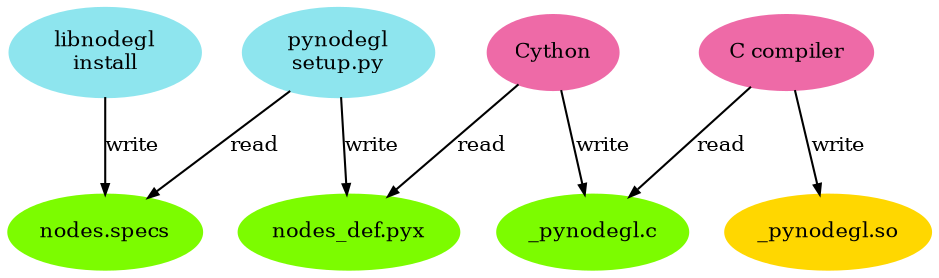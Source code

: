 digraph {
    node[style=filled,fontsize=10]
    edge[fontsize=10,arrowsize=0.5]

    node[color=cadetblue2]
    libnodegl_install [label="libnodegl\ninstall"]
    pynodegl_setup [label="pynodegl\nsetup.py"]

    node[color=hotpink2]
    cython [label="Cython"]
    cc [label="C compiler"]

    node[color=lawngreen]
    specs [label="nodes.specs"]
    c [label="_pynodegl.c"]
    pyx [label="nodes_def.pyx"]

    node[color=gold]
    mod [label="_pynodegl.so"]

    libnodegl_install -> specs [label="write"]
    pynodegl_setup -> specs [label="read"]
    pynodegl_setup -> pyx [label="write"]
    cython -> pyx [label="read"]
    cython -> c [label="write"]
    cc -> c [label="read"]
    cc -> mod [label="write"]
}
